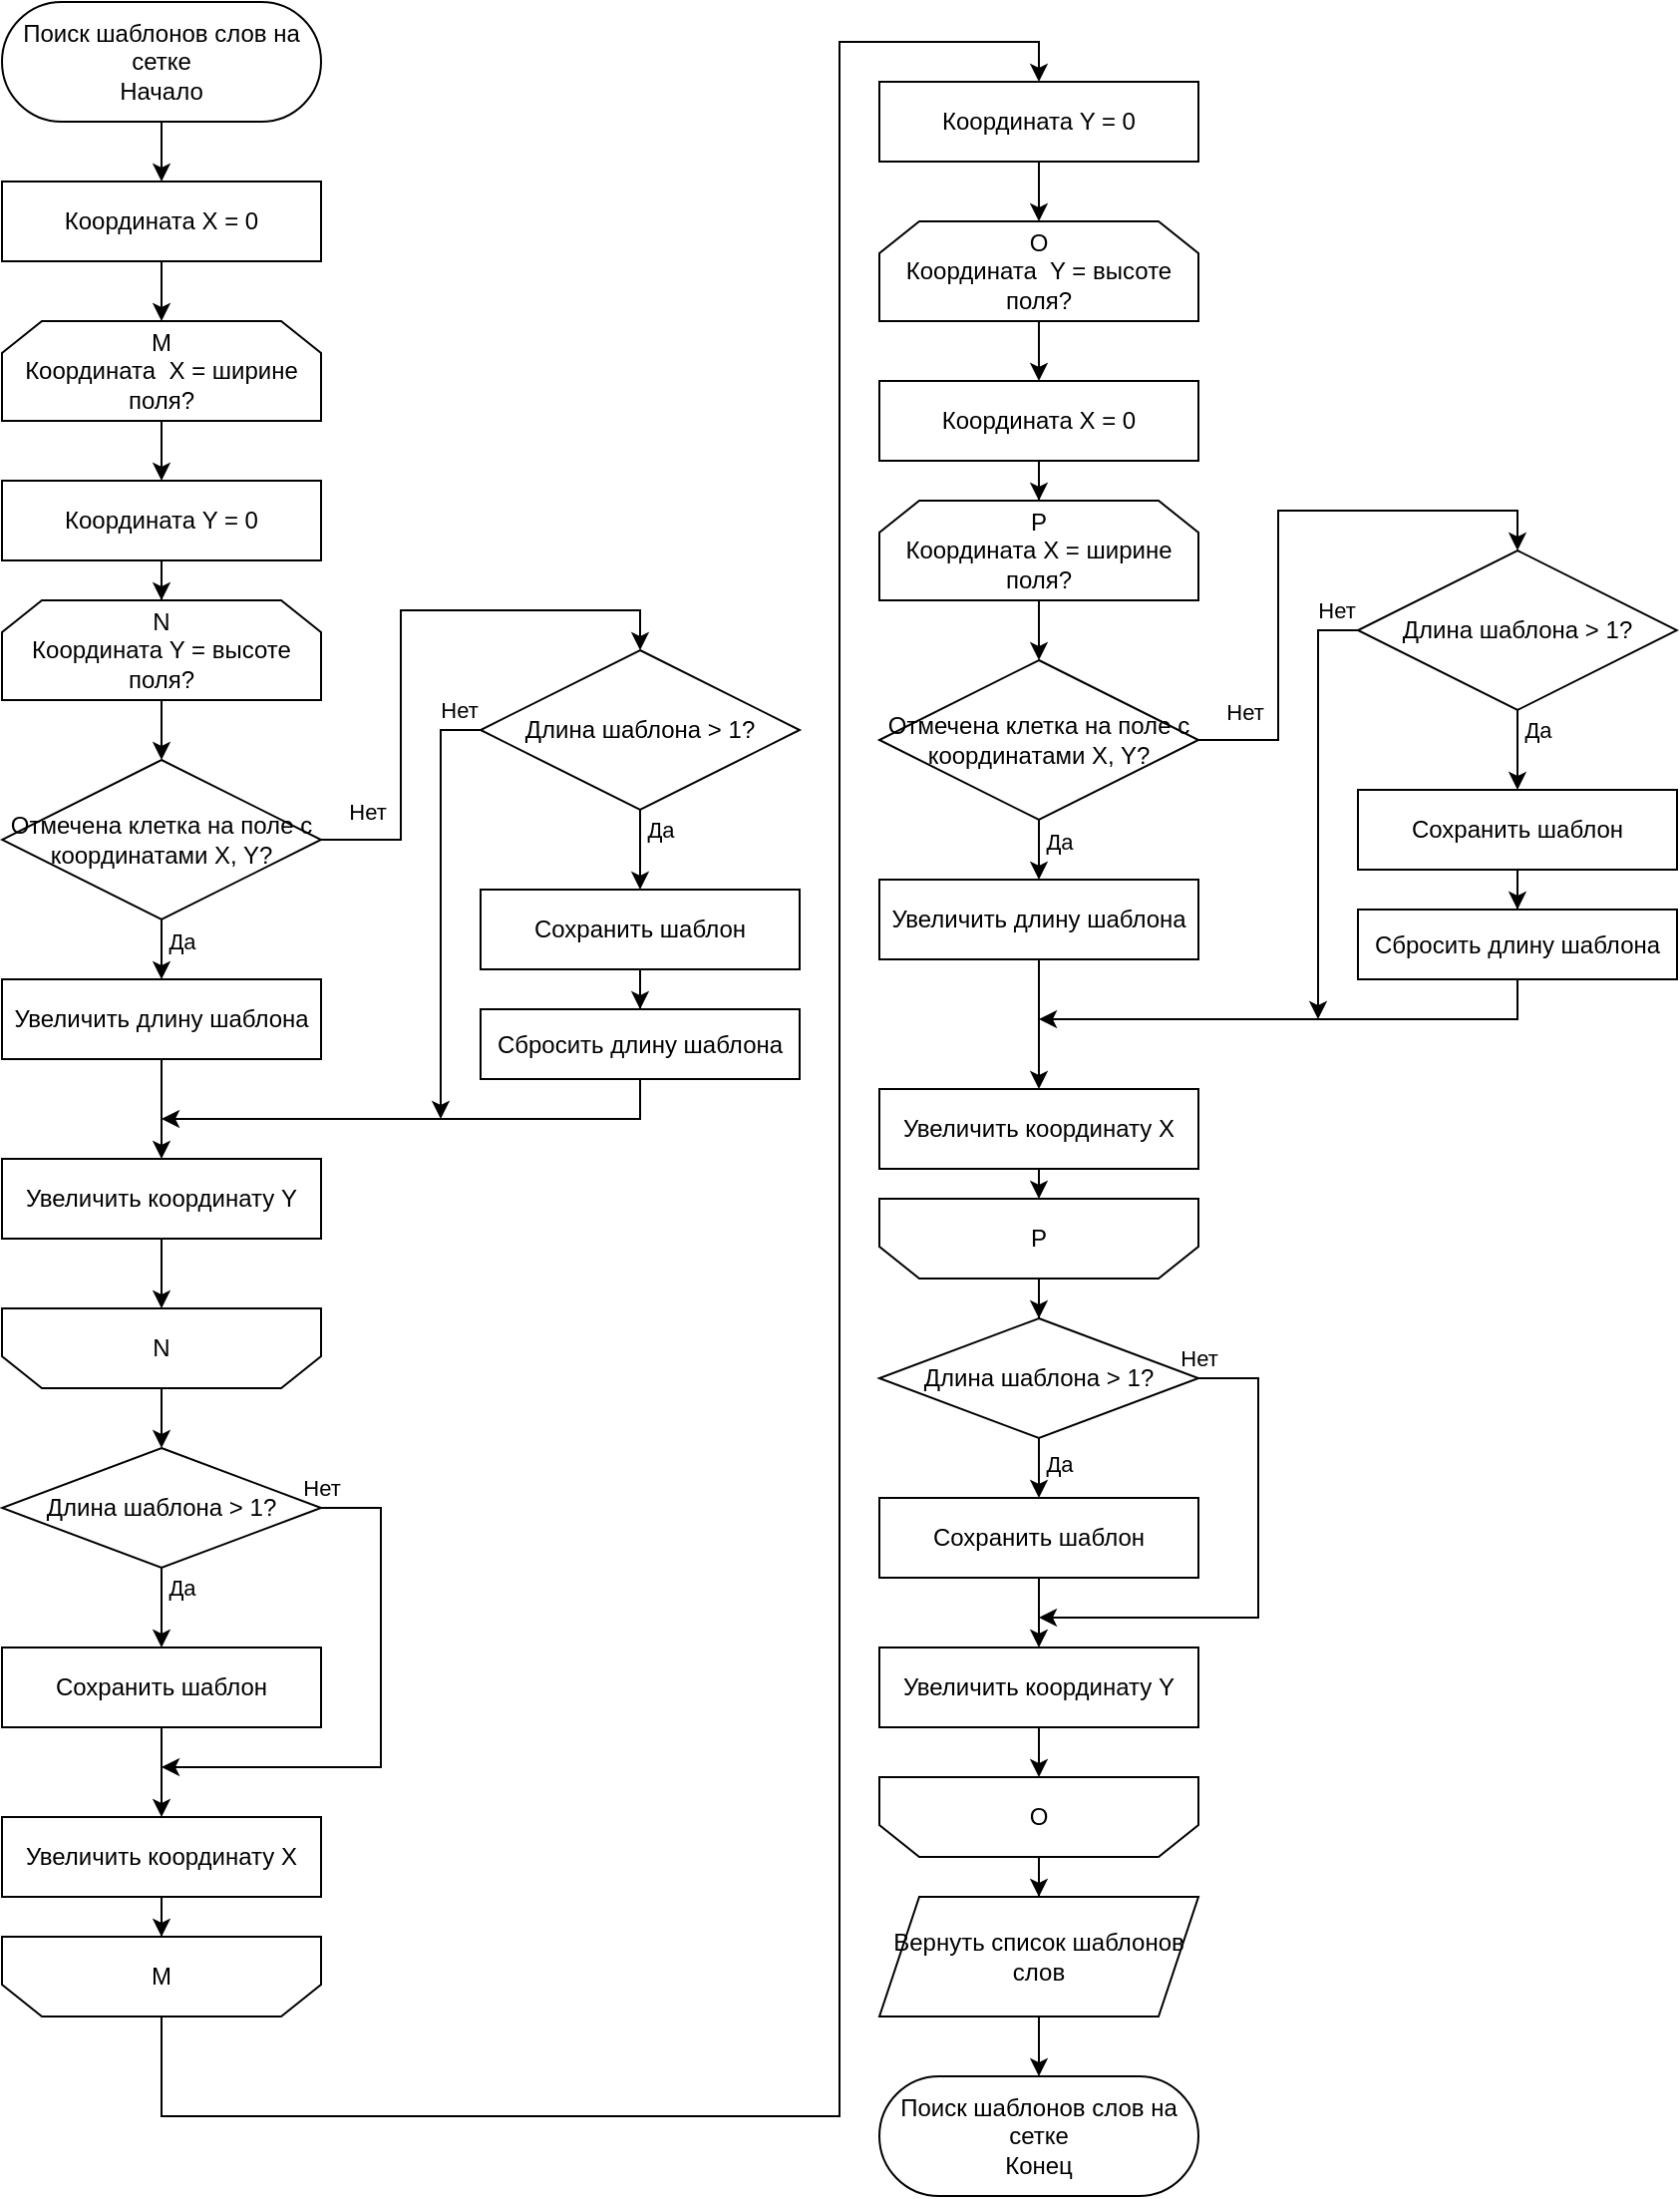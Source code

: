 <mxfile version="16.1.0" type="device"><diagram id="idfAezZSXZ6VebL0QO_c" name="Page-1"><mxGraphModel dx="1102" dy="614" grid="1" gridSize="10" guides="1" tooltips="1" connect="1" arrows="1" fold="1" page="1" pageScale="1" pageWidth="827" pageHeight="1169" math="0" shadow="0"><root><mxCell id="0"/><mxCell id="1" parent="0"/><mxCell id="Fk3qR_HIFjSiCrPMsusl-6" value="" style="edgeStyle=orthogonalEdgeStyle;rounded=0;orthogonalLoop=1;jettySize=auto;html=1;" parent="1" source="Fk3qR_HIFjSiCrPMsusl-1" target="Fk3qR_HIFjSiCrPMsusl-4" edge="1"><mxGeometry relative="1" as="geometry"/></mxCell><mxCell id="Fk3qR_HIFjSiCrPMsusl-1" value="Поиск шаблонов слов на сетке&lt;br&gt;Начало" style="rounded=1;whiteSpace=wrap;html=1;arcSize=50;" parent="1" vertex="1"><mxGeometry x="40" y="40" width="160" height="60" as="geometry"/></mxCell><mxCell id="Fk3qR_HIFjSiCrPMsusl-10" value="" style="edgeStyle=orthogonalEdgeStyle;rounded=0;orthogonalLoop=1;jettySize=auto;html=1;" parent="1" source="Fk3qR_HIFjSiCrPMsusl-2" target="Fk3qR_HIFjSiCrPMsusl-9" edge="1"><mxGeometry relative="1" as="geometry"/></mxCell><mxCell id="Fk3qR_HIFjSiCrPMsusl-2" value="M&lt;br&gt;Координата&amp;nbsp; X = ширине поля?" style="shape=loopLimit;whiteSpace=wrap;html=1;" parent="1" vertex="1"><mxGeometry x="40" y="200" width="160" height="50" as="geometry"/></mxCell><mxCell id="Fk3qR_HIFjSiCrPMsusl-5" value="" style="edgeStyle=orthogonalEdgeStyle;rounded=0;orthogonalLoop=1;jettySize=auto;html=1;" parent="1" source="Fk3qR_HIFjSiCrPMsusl-4" target="Fk3qR_HIFjSiCrPMsusl-2" edge="1"><mxGeometry relative="1" as="geometry"/></mxCell><mxCell id="Fk3qR_HIFjSiCrPMsusl-4" value="Координата X = 0" style="rounded=0;whiteSpace=wrap;html=1;" parent="1" vertex="1"><mxGeometry x="40" y="130" width="160" height="40" as="geometry"/></mxCell><mxCell id="Fk3qR_HIFjSiCrPMsusl-15" value="" style="edgeStyle=orthogonalEdgeStyle;rounded=0;orthogonalLoop=1;jettySize=auto;html=1;" parent="1" source="Fk3qR_HIFjSiCrPMsusl-7" target="Fk3qR_HIFjSiCrPMsusl-14" edge="1"><mxGeometry relative="1" as="geometry"/></mxCell><mxCell id="Fk3qR_HIFjSiCrPMsusl-7" value="N&lt;br&gt;Координата Y = высоте поля?" style="shape=loopLimit;whiteSpace=wrap;html=1;" parent="1" vertex="1"><mxGeometry x="40" y="340" width="160" height="50" as="geometry"/></mxCell><mxCell id="Fk3qR_HIFjSiCrPMsusl-11" value="" style="edgeStyle=orthogonalEdgeStyle;rounded=0;orthogonalLoop=1;jettySize=auto;html=1;" parent="1" source="Fk3qR_HIFjSiCrPMsusl-9" target="Fk3qR_HIFjSiCrPMsusl-7" edge="1"><mxGeometry relative="1" as="geometry"/></mxCell><mxCell id="Fk3qR_HIFjSiCrPMsusl-9" value="Координата Y = 0" style="rounded=0;whiteSpace=wrap;html=1;" parent="1" vertex="1"><mxGeometry x="40" y="280" width="160" height="40" as="geometry"/></mxCell><mxCell id="Fk3qR_HIFjSiCrPMsusl-17" value="Да" style="edgeStyle=orthogonalEdgeStyle;rounded=0;orthogonalLoop=1;jettySize=auto;html=1;entryX=0.5;entryY=0;entryDx=0;entryDy=0;" parent="1" source="Fk3qR_HIFjSiCrPMsusl-14" target="Fk3qR_HIFjSiCrPMsusl-18" edge="1"><mxGeometry x="-0.556" y="10" relative="1" as="geometry"><mxPoint x="120" y="530" as="targetPoint"/><mxPoint as="offset"/></mxGeometry></mxCell><mxCell id="Fk3qR_HIFjSiCrPMsusl-23" value="Нет" style="edgeStyle=orthogonalEdgeStyle;rounded=0;orthogonalLoop=1;jettySize=auto;html=1;entryX=0.5;entryY=0;entryDx=0;entryDy=0;" parent="1" source="Fk3qR_HIFjSiCrPMsusl-14" target="Fk3qR_HIFjSiCrPMsusl-22" edge="1"><mxGeometry x="-0.63" y="17" relative="1" as="geometry"><mxPoint as="offset"/></mxGeometry></mxCell><mxCell id="Fk3qR_HIFjSiCrPMsusl-14" value="Отмечена клетка на поле с координатами X, Y?" style="rhombus;whiteSpace=wrap;html=1;" parent="1" vertex="1"><mxGeometry x="40" y="420" width="160" height="80" as="geometry"/></mxCell><mxCell id="ThNbnCxsjH_3cGaBhvf6-2" value="" style="edgeStyle=orthogonalEdgeStyle;rounded=0;orthogonalLoop=1;jettySize=auto;html=1;" edge="1" parent="1" source="Fk3qR_HIFjSiCrPMsusl-18" target="ThNbnCxsjH_3cGaBhvf6-1"><mxGeometry relative="1" as="geometry"/></mxCell><mxCell id="Fk3qR_HIFjSiCrPMsusl-18" value="Увеличить длину шаблона" style="whiteSpace=wrap;html=1;" parent="1" vertex="1"><mxGeometry x="40" y="530" width="160" height="40" as="geometry"/></mxCell><mxCell id="Fk3qR_HIFjSiCrPMsusl-36" value="" style="edgeStyle=orthogonalEdgeStyle;rounded=0;orthogonalLoop=1;jettySize=auto;html=1;" parent="1" source="Fk3qR_HIFjSiCrPMsusl-20" target="Fk3qR_HIFjSiCrPMsusl-35" edge="1"><mxGeometry relative="1" as="geometry"/></mxCell><mxCell id="Fk3qR_HIFjSiCrPMsusl-20" value="N" style="shape=loopLimit;whiteSpace=wrap;html=1;direction=west;" parent="1" vertex="1"><mxGeometry x="40" y="695" width="160" height="40" as="geometry"/></mxCell><mxCell id="Fk3qR_HIFjSiCrPMsusl-25" value="Да" style="edgeStyle=orthogonalEdgeStyle;rounded=0;orthogonalLoop=1;jettySize=auto;html=1;" parent="1" source="Fk3qR_HIFjSiCrPMsusl-22" target="Fk3qR_HIFjSiCrPMsusl-24" edge="1"><mxGeometry x="-0.5" y="10" relative="1" as="geometry"><mxPoint as="offset"/></mxGeometry></mxCell><mxCell id="Fk3qR_HIFjSiCrPMsusl-28" value="Нет" style="edgeStyle=orthogonalEdgeStyle;rounded=0;orthogonalLoop=1;jettySize=auto;html=1;" parent="1" source="Fk3qR_HIFjSiCrPMsusl-22" edge="1"><mxGeometry x="-0.895" y="-10" relative="1" as="geometry"><mxPoint x="260" y="600" as="targetPoint"/><mxPoint as="offset"/></mxGeometry></mxCell><mxCell id="Fk3qR_HIFjSiCrPMsusl-22" value="Длина шаблона &amp;gt; 1?" style="rhombus;whiteSpace=wrap;html=1;" parent="1" vertex="1"><mxGeometry x="280" y="365" width="160" height="80" as="geometry"/></mxCell><mxCell id="Fk3qR_HIFjSiCrPMsusl-30" value="" style="edgeStyle=orthogonalEdgeStyle;rounded=0;orthogonalLoop=1;jettySize=auto;html=1;" parent="1" source="Fk3qR_HIFjSiCrPMsusl-24" target="Fk3qR_HIFjSiCrPMsusl-29" edge="1"><mxGeometry relative="1" as="geometry"/></mxCell><mxCell id="Fk3qR_HIFjSiCrPMsusl-24" value="Сохранить шаблон" style="whiteSpace=wrap;html=1;" parent="1" vertex="1"><mxGeometry x="280" y="485" width="160" height="40" as="geometry"/></mxCell><mxCell id="Fk3qR_HIFjSiCrPMsusl-32" value="" style="edgeStyle=orthogonalEdgeStyle;rounded=0;orthogonalLoop=1;jettySize=auto;html=1;exitX=0.5;exitY=1;exitDx=0;exitDy=0;" parent="1" source="Fk3qR_HIFjSiCrPMsusl-29" edge="1"><mxGeometry relative="1" as="geometry"><mxPoint x="120" y="600" as="targetPoint"/><Array as="points"><mxPoint x="360" y="600"/></Array></mxGeometry></mxCell><mxCell id="Fk3qR_HIFjSiCrPMsusl-29" value="Сбросить длину шаблона" style="whiteSpace=wrap;html=1;" parent="1" vertex="1"><mxGeometry x="280" y="545" width="160" height="35" as="geometry"/></mxCell><mxCell id="Fk3qR_HIFjSiCrPMsusl-38" value="Да" style="edgeStyle=orthogonalEdgeStyle;rounded=0;orthogonalLoop=1;jettySize=auto;html=1;" parent="1" source="Fk3qR_HIFjSiCrPMsusl-35" target="Fk3qR_HIFjSiCrPMsusl-37" edge="1"><mxGeometry x="-0.5" y="10" relative="1" as="geometry"><mxPoint as="offset"/></mxGeometry></mxCell><mxCell id="Fk3qR_HIFjSiCrPMsusl-42" value="Нет" style="edgeStyle=orthogonalEdgeStyle;rounded=0;orthogonalLoop=1;jettySize=auto;html=1;exitX=1;exitY=0.5;exitDx=0;exitDy=0;" parent="1" source="Fk3qR_HIFjSiCrPMsusl-35" edge="1"><mxGeometry x="-1" y="10" relative="1" as="geometry"><mxPoint x="120" y="925" as="targetPoint"/><Array as="points"><mxPoint x="230" y="795"/><mxPoint x="230" y="925"/></Array><mxPoint as="offset"/></mxGeometry></mxCell><mxCell id="Fk3qR_HIFjSiCrPMsusl-35" value="&lt;span&gt;Длина шаблона &amp;gt; 1?&lt;/span&gt;" style="rhombus;whiteSpace=wrap;html=1;" parent="1" vertex="1"><mxGeometry x="40" y="765" width="160" height="60" as="geometry"/></mxCell><mxCell id="ThNbnCxsjH_3cGaBhvf6-5" value="" style="edgeStyle=orthogonalEdgeStyle;rounded=0;orthogonalLoop=1;jettySize=auto;html=1;" edge="1" parent="1" source="Fk3qR_HIFjSiCrPMsusl-37" target="ThNbnCxsjH_3cGaBhvf6-4"><mxGeometry relative="1" as="geometry"/></mxCell><mxCell id="Fk3qR_HIFjSiCrPMsusl-37" value="Сохранить шаблон" style="whiteSpace=wrap;html=1;" parent="1" vertex="1"><mxGeometry x="40" y="865" width="160" height="40" as="geometry"/></mxCell><mxCell id="Fk3qR_HIFjSiCrPMsusl-76" value="" style="edgeStyle=orthogonalEdgeStyle;rounded=0;orthogonalLoop=1;jettySize=auto;html=1;entryX=0.5;entryY=0;entryDx=0;entryDy=0;exitX=0.5;exitY=0;exitDx=0;exitDy=0;" parent="1" source="Fk3qR_HIFjSiCrPMsusl-39" target="Fk3qR_HIFjSiCrPMsusl-46" edge="1"><mxGeometry relative="1" as="geometry"><mxPoint x="120" y="980" as="targetPoint"/><Array as="points"><mxPoint x="120" y="1100"/><mxPoint x="460" y="1100"/><mxPoint x="460" y="60"/><mxPoint x="560" y="60"/></Array></mxGeometry></mxCell><mxCell id="Fk3qR_HIFjSiCrPMsusl-39" value="M" style="shape=loopLimit;whiteSpace=wrap;html=1;direction=west;" parent="1" vertex="1"><mxGeometry x="40" y="1010" width="160" height="40" as="geometry"/></mxCell><mxCell id="Fk3qR_HIFjSiCrPMsusl-43" value="" style="edgeStyle=orthogonalEdgeStyle;rounded=0;orthogonalLoop=1;jettySize=auto;html=1;" parent="1" source="Fk3qR_HIFjSiCrPMsusl-44" target="Fk3qR_HIFjSiCrPMsusl-50" edge="1"><mxGeometry relative="1" as="geometry"/></mxCell><mxCell id="Fk3qR_HIFjSiCrPMsusl-44" value="O&lt;br&gt;Координата&amp;nbsp; Y = высоте поля?" style="shape=loopLimit;whiteSpace=wrap;html=1;" parent="1" vertex="1"><mxGeometry x="480" y="150" width="160" height="50" as="geometry"/></mxCell><mxCell id="Fk3qR_HIFjSiCrPMsusl-45" value="" style="edgeStyle=orthogonalEdgeStyle;rounded=0;orthogonalLoop=1;jettySize=auto;html=1;" parent="1" source="Fk3qR_HIFjSiCrPMsusl-46" target="Fk3qR_HIFjSiCrPMsusl-44" edge="1"><mxGeometry relative="1" as="geometry"/></mxCell><mxCell id="Fk3qR_HIFjSiCrPMsusl-46" value="Координата Y = 0" style="rounded=0;whiteSpace=wrap;html=1;" parent="1" vertex="1"><mxGeometry x="480" y="80" width="160" height="40" as="geometry"/></mxCell><mxCell id="Fk3qR_HIFjSiCrPMsusl-47" value="" style="edgeStyle=orthogonalEdgeStyle;rounded=0;orthogonalLoop=1;jettySize=auto;html=1;" parent="1" source="Fk3qR_HIFjSiCrPMsusl-48" target="Fk3qR_HIFjSiCrPMsusl-53" edge="1"><mxGeometry relative="1" as="geometry"/></mxCell><mxCell id="Fk3qR_HIFjSiCrPMsusl-48" value="P&lt;br&gt;Координата X = ширине поля?" style="shape=loopLimit;whiteSpace=wrap;html=1;" parent="1" vertex="1"><mxGeometry x="480" y="290" width="160" height="50" as="geometry"/></mxCell><mxCell id="Fk3qR_HIFjSiCrPMsusl-49" value="" style="edgeStyle=orthogonalEdgeStyle;rounded=0;orthogonalLoop=1;jettySize=auto;html=1;" parent="1" source="Fk3qR_HIFjSiCrPMsusl-50" target="Fk3qR_HIFjSiCrPMsusl-48" edge="1"><mxGeometry relative="1" as="geometry"/></mxCell><mxCell id="Fk3qR_HIFjSiCrPMsusl-50" value="Координата X = 0" style="rounded=0;whiteSpace=wrap;html=1;" parent="1" vertex="1"><mxGeometry x="480" y="230" width="160" height="40" as="geometry"/></mxCell><mxCell id="Fk3qR_HIFjSiCrPMsusl-51" value="Да" style="edgeStyle=orthogonalEdgeStyle;rounded=0;orthogonalLoop=1;jettySize=auto;html=1;entryX=0.5;entryY=0;entryDx=0;entryDy=0;" parent="1" source="Fk3qR_HIFjSiCrPMsusl-53" target="Fk3qR_HIFjSiCrPMsusl-55" edge="1"><mxGeometry x="-0.556" y="10" relative="1" as="geometry"><mxPoint x="560" y="480" as="targetPoint"/><mxPoint as="offset"/></mxGeometry></mxCell><mxCell id="Fk3qR_HIFjSiCrPMsusl-52" value="Нет" style="edgeStyle=orthogonalEdgeStyle;rounded=0;orthogonalLoop=1;jettySize=auto;html=1;entryX=0.5;entryY=0;entryDx=0;entryDy=0;" parent="1" source="Fk3qR_HIFjSiCrPMsusl-53" target="Fk3qR_HIFjSiCrPMsusl-60" edge="1"><mxGeometry x="-0.63" y="17" relative="1" as="geometry"><mxPoint as="offset"/></mxGeometry></mxCell><mxCell id="Fk3qR_HIFjSiCrPMsusl-53" value="Отмечена клетка на поле с координатами X, Y?" style="rhombus;whiteSpace=wrap;html=1;" parent="1" vertex="1"><mxGeometry x="480" y="370" width="160" height="80" as="geometry"/></mxCell><mxCell id="ThNbnCxsjH_3cGaBhvf6-11" value="" style="edgeStyle=orthogonalEdgeStyle;rounded=0;orthogonalLoop=1;jettySize=auto;html=1;" edge="1" parent="1" source="Fk3qR_HIFjSiCrPMsusl-55" target="ThNbnCxsjH_3cGaBhvf6-10"><mxGeometry relative="1" as="geometry"/></mxCell><mxCell id="Fk3qR_HIFjSiCrPMsusl-55" value="Увеличить длину шаблона" style="whiteSpace=wrap;html=1;" parent="1" vertex="1"><mxGeometry x="480" y="480" width="160" height="40" as="geometry"/></mxCell><mxCell id="Fk3qR_HIFjSiCrPMsusl-56" value="" style="edgeStyle=orthogonalEdgeStyle;rounded=0;orthogonalLoop=1;jettySize=auto;html=1;" parent="1" source="Fk3qR_HIFjSiCrPMsusl-57" target="Fk3qR_HIFjSiCrPMsusl-67" edge="1"><mxGeometry relative="1" as="geometry"/></mxCell><mxCell id="Fk3qR_HIFjSiCrPMsusl-57" value="P" style="shape=loopLimit;whiteSpace=wrap;html=1;direction=west;" parent="1" vertex="1"><mxGeometry x="480" y="640" width="160" height="40" as="geometry"/></mxCell><mxCell id="Fk3qR_HIFjSiCrPMsusl-58" value="Да" style="edgeStyle=orthogonalEdgeStyle;rounded=0;orthogonalLoop=1;jettySize=auto;html=1;" parent="1" source="Fk3qR_HIFjSiCrPMsusl-60" target="Fk3qR_HIFjSiCrPMsusl-62" edge="1"><mxGeometry x="-0.5" y="10" relative="1" as="geometry"><mxPoint as="offset"/></mxGeometry></mxCell><mxCell id="Fk3qR_HIFjSiCrPMsusl-59" value="Нет" style="edgeStyle=orthogonalEdgeStyle;rounded=0;orthogonalLoop=1;jettySize=auto;html=1;" parent="1" source="Fk3qR_HIFjSiCrPMsusl-60" edge="1"><mxGeometry x="-0.895" y="-10" relative="1" as="geometry"><mxPoint x="700" y="550" as="targetPoint"/><mxPoint as="offset"/></mxGeometry></mxCell><mxCell id="Fk3qR_HIFjSiCrPMsusl-60" value="Длина шаблона &amp;gt; 1?" style="rhombus;whiteSpace=wrap;html=1;" parent="1" vertex="1"><mxGeometry x="720" y="315" width="160" height="80" as="geometry"/></mxCell><mxCell id="Fk3qR_HIFjSiCrPMsusl-61" value="" style="edgeStyle=orthogonalEdgeStyle;rounded=0;orthogonalLoop=1;jettySize=auto;html=1;" parent="1" source="Fk3qR_HIFjSiCrPMsusl-62" target="Fk3qR_HIFjSiCrPMsusl-64" edge="1"><mxGeometry relative="1" as="geometry"/></mxCell><mxCell id="Fk3qR_HIFjSiCrPMsusl-62" value="Сохранить шаблон" style="whiteSpace=wrap;html=1;" parent="1" vertex="1"><mxGeometry x="720" y="435" width="160" height="40" as="geometry"/></mxCell><mxCell id="Fk3qR_HIFjSiCrPMsusl-63" value="" style="edgeStyle=orthogonalEdgeStyle;rounded=0;orthogonalLoop=1;jettySize=auto;html=1;exitX=0.5;exitY=1;exitDx=0;exitDy=0;" parent="1" source="Fk3qR_HIFjSiCrPMsusl-64" edge="1"><mxGeometry relative="1" as="geometry"><mxPoint x="560" y="550" as="targetPoint"/><Array as="points"><mxPoint x="800" y="550"/></Array></mxGeometry></mxCell><mxCell id="Fk3qR_HIFjSiCrPMsusl-64" value="Сбросить длину шаблона" style="whiteSpace=wrap;html=1;" parent="1" vertex="1"><mxGeometry x="720" y="495" width="160" height="35" as="geometry"/></mxCell><mxCell id="Fk3qR_HIFjSiCrPMsusl-65" value="Да" style="edgeStyle=orthogonalEdgeStyle;rounded=0;orthogonalLoop=1;jettySize=auto;html=1;" parent="1" source="Fk3qR_HIFjSiCrPMsusl-67" target="Fk3qR_HIFjSiCrPMsusl-69" edge="1"><mxGeometry x="-0.5" y="10" relative="1" as="geometry"><mxPoint as="offset"/></mxGeometry></mxCell><mxCell id="Fk3qR_HIFjSiCrPMsusl-66" value="Нет" style="edgeStyle=orthogonalEdgeStyle;rounded=0;orthogonalLoop=1;jettySize=auto;html=1;exitX=1;exitY=0.5;exitDx=0;exitDy=0;" parent="1" source="Fk3qR_HIFjSiCrPMsusl-67" edge="1"><mxGeometry x="-1" y="10" relative="1" as="geometry"><mxPoint x="560" y="850" as="targetPoint"/><Array as="points"><mxPoint x="670" y="730"/><mxPoint x="670" y="850"/></Array><mxPoint as="offset"/></mxGeometry></mxCell><mxCell id="Fk3qR_HIFjSiCrPMsusl-67" value="&lt;span&gt;Длина шаблона &amp;gt; 1?&lt;/span&gt;" style="rhombus;whiteSpace=wrap;html=1;" parent="1" vertex="1"><mxGeometry x="480" y="700" width="160" height="60" as="geometry"/></mxCell><mxCell id="ThNbnCxsjH_3cGaBhvf6-8" value="" style="edgeStyle=orthogonalEdgeStyle;rounded=0;orthogonalLoop=1;jettySize=auto;html=1;" edge="1" parent="1" source="Fk3qR_HIFjSiCrPMsusl-69" target="ThNbnCxsjH_3cGaBhvf6-7"><mxGeometry relative="1" as="geometry"/></mxCell><mxCell id="Fk3qR_HIFjSiCrPMsusl-69" value="Сохранить шаблон" style="whiteSpace=wrap;html=1;" parent="1" vertex="1"><mxGeometry x="480" y="790" width="160" height="40" as="geometry"/></mxCell><mxCell id="Fk3qR_HIFjSiCrPMsusl-72" value="" style="edgeStyle=orthogonalEdgeStyle;rounded=0;orthogonalLoop=1;jettySize=auto;html=1;" parent="1" source="Fk3qR_HIFjSiCrPMsusl-70" target="Fk3qR_HIFjSiCrPMsusl-71" edge="1"><mxGeometry relative="1" as="geometry"/></mxCell><mxCell id="Fk3qR_HIFjSiCrPMsusl-70" value="O" style="shape=loopLimit;whiteSpace=wrap;html=1;direction=west;" parent="1" vertex="1"><mxGeometry x="480" y="930" width="160" height="40" as="geometry"/></mxCell><mxCell id="Fk3qR_HIFjSiCrPMsusl-74" value="" style="edgeStyle=orthogonalEdgeStyle;rounded=0;orthogonalLoop=1;jettySize=auto;html=1;" parent="1" source="Fk3qR_HIFjSiCrPMsusl-71" edge="1"><mxGeometry relative="1" as="geometry"><mxPoint x="560" y="1080" as="targetPoint"/></mxGeometry></mxCell><mxCell id="Fk3qR_HIFjSiCrPMsusl-71" value="Вернуть список шаблонов слов" style="shape=parallelogram;perimeter=parallelogramPerimeter;whiteSpace=wrap;html=1;fixedSize=1;" parent="1" vertex="1"><mxGeometry x="480" y="990" width="160" height="60" as="geometry"/></mxCell><mxCell id="Fk3qR_HIFjSiCrPMsusl-73" value="Поиск шаблонов слов на сетке&lt;br&gt;Конец" style="rounded=1;whiteSpace=wrap;html=1;arcSize=50;" parent="1" vertex="1"><mxGeometry x="480" y="1080" width="160" height="60" as="geometry"/></mxCell><mxCell id="ThNbnCxsjH_3cGaBhvf6-3" value="" style="edgeStyle=orthogonalEdgeStyle;rounded=0;orthogonalLoop=1;jettySize=auto;html=1;entryX=0.5;entryY=1;entryDx=0;entryDy=0;" edge="1" parent="1" source="ThNbnCxsjH_3cGaBhvf6-1" target="Fk3qR_HIFjSiCrPMsusl-20"><mxGeometry relative="1" as="geometry"/></mxCell><mxCell id="ThNbnCxsjH_3cGaBhvf6-1" value="Увеличить координату Y" style="rounded=0;whiteSpace=wrap;html=1;" vertex="1" parent="1"><mxGeometry x="40" y="620" width="160" height="40" as="geometry"/></mxCell><mxCell id="ThNbnCxsjH_3cGaBhvf6-6" value="" style="edgeStyle=orthogonalEdgeStyle;rounded=0;orthogonalLoop=1;jettySize=auto;html=1;" edge="1" parent="1" source="ThNbnCxsjH_3cGaBhvf6-4" target="Fk3qR_HIFjSiCrPMsusl-39"><mxGeometry relative="1" as="geometry"/></mxCell><mxCell id="ThNbnCxsjH_3cGaBhvf6-4" value="Увеличить координату Х" style="rounded=0;whiteSpace=wrap;html=1;" vertex="1" parent="1"><mxGeometry x="40" y="950" width="160" height="40" as="geometry"/></mxCell><mxCell id="ThNbnCxsjH_3cGaBhvf6-9" value="" style="edgeStyle=orthogonalEdgeStyle;rounded=0;orthogonalLoop=1;jettySize=auto;html=1;" edge="1" parent="1" source="ThNbnCxsjH_3cGaBhvf6-7"><mxGeometry relative="1" as="geometry"><mxPoint x="560" y="930" as="targetPoint"/></mxGeometry></mxCell><mxCell id="ThNbnCxsjH_3cGaBhvf6-7" value="Увеличить координату Y" style="rounded=0;whiteSpace=wrap;html=1;" vertex="1" parent="1"><mxGeometry x="480" y="865" width="160" height="40" as="geometry"/></mxCell><mxCell id="ThNbnCxsjH_3cGaBhvf6-12" style="edgeStyle=orthogonalEdgeStyle;rounded=0;orthogonalLoop=1;jettySize=auto;html=1;exitX=0.5;exitY=1;exitDx=0;exitDy=0;entryX=0.5;entryY=1;entryDx=0;entryDy=0;" edge="1" parent="1" source="ThNbnCxsjH_3cGaBhvf6-10" target="Fk3qR_HIFjSiCrPMsusl-57"><mxGeometry relative="1" as="geometry"/></mxCell><mxCell id="ThNbnCxsjH_3cGaBhvf6-10" value="Увеличить координату Х" style="rounded=0;whiteSpace=wrap;html=1;" vertex="1" parent="1"><mxGeometry x="480" y="585" width="160" height="40" as="geometry"/></mxCell></root></mxGraphModel></diagram></mxfile>